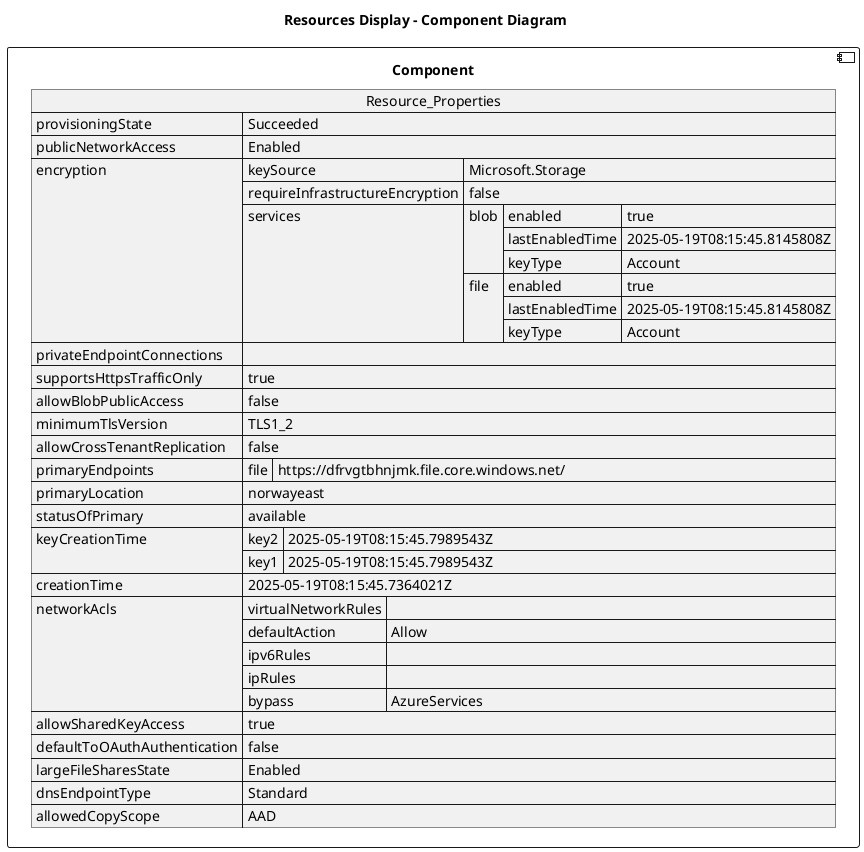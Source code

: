 @startuml

title Resources Display - Component Diagram

component Component {

json  Resource_Properties {
  "provisioningState": "Succeeded",
  "publicNetworkAccess": "Enabled",
  "encryption": {
    "keySource": "Microsoft.Storage",
    "requireInfrastructureEncryption": false,
    "services": {
      "blob": {
        "enabled": true,
        "lastEnabledTime": "2025-05-19T08:15:45.8145808Z",
        "keyType": "Account"
      },
      "file": {
        "enabled": true,
        "lastEnabledTime": "2025-05-19T08:15:45.8145808Z",
        "keyType": "Account"
      }
    }
  },
  "privateEndpointConnections": [],
  "supportsHttpsTrafficOnly": true,
  "allowBlobPublicAccess": false,
  "minimumTlsVersion": "TLS1_2",
  "allowCrossTenantReplication": false,
  "primaryEndpoints": {
    "file": "https://dfrvgtbhnjmk.file.core.windows.net/"
  },
  "primaryLocation": "norwayeast",
  "statusOfPrimary": "available",
  "keyCreationTime": {
    "key2": "2025-05-19T08:15:45.7989543Z",
    "key1": "2025-05-19T08:15:45.7989543Z"
  },
  "creationTime": "2025-05-19T08:15:45.7364021Z",
  "networkAcls": {
    "virtualNetworkRules": [],
    "defaultAction": "Allow",
    "ipv6Rules": [],
    "ipRules": [],
    "bypass": "AzureServices"
  },
  "allowSharedKeyAccess": true,
  "defaultToOAuthAuthentication": false,
  "largeFileSharesState": "Enabled",
  "dnsEndpointType": "Standard",
  "allowedCopyScope": "AAD"
}
}
@enduml
